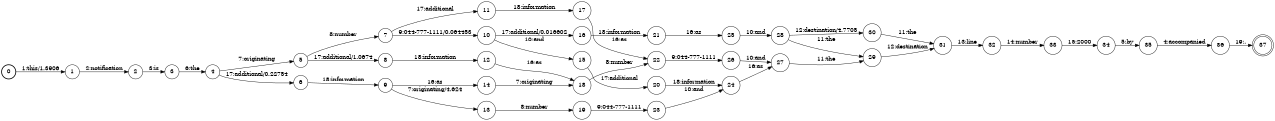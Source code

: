 digraph FST {
rankdir = LR;
size = "8.5,11";
label = "";
center = 1;
orientation = Portrait;
ranksep = "0.4";
nodesep = "0.25";
0 [label = "0", shape = circle, style = bold, fontsize = 14]
	0 -> 1 [label = "1:this/1.3906", fontsize = 14];
1 [label = "1", shape = circle, style = solid, fontsize = 14]
	1 -> 2 [label = "2:notification", fontsize = 14];
2 [label = "2", shape = circle, style = solid, fontsize = 14]
	2 -> 3 [label = "3:is", fontsize = 14];
3 [label = "3", shape = circle, style = solid, fontsize = 14]
	3 -> 4 [label = "6:the", fontsize = 14];
4 [label = "4", shape = circle, style = solid, fontsize = 14]
	4 -> 5 [label = "7:originating", fontsize = 14];
	4 -> 6 [label = "17:additional/0.22754", fontsize = 14];
5 [label = "5", shape = circle, style = solid, fontsize = 14]
	5 -> 7 [label = "8:number", fontsize = 14];
	5 -> 8 [label = "17:additional/1.0674", fontsize = 14];
6 [label = "6", shape = circle, style = solid, fontsize = 14]
	6 -> 9 [label = "18:information", fontsize = 14];
7 [label = "7", shape = circle, style = solid, fontsize = 14]
	7 -> 10 [label = "9:044-777-1111/0.064453", fontsize = 14];
	7 -> 11 [label = "17:additional", fontsize = 14];
8 [label = "8", shape = circle, style = solid, fontsize = 14]
	8 -> 12 [label = "18:information", fontsize = 14];
9 [label = "9", shape = circle, style = solid, fontsize = 14]
	9 -> 13 [label = "7:originating/4.624", fontsize = 14];
	9 -> 14 [label = "16:as", fontsize = 14];
10 [label = "10", shape = circle, style = solid, fontsize = 14]
	10 -> 15 [label = "10:and", fontsize = 14];
	10 -> 16 [label = "17:additional/0.016602", fontsize = 14];
11 [label = "11", shape = circle, style = solid, fontsize = 14]
	11 -> 17 [label = "18:information", fontsize = 14];
12 [label = "12", shape = circle, style = solid, fontsize = 14]
	12 -> 18 [label = "16:as", fontsize = 14];
13 [label = "13", shape = circle, style = solid, fontsize = 14]
	13 -> 19 [label = "8:number", fontsize = 14];
14 [label = "14", shape = circle, style = solid, fontsize = 14]
	14 -> 18 [label = "7:originating", fontsize = 14];
15 [label = "15", shape = circle, style = solid, fontsize = 14]
	15 -> 20 [label = "17:additional", fontsize = 14];
16 [label = "16", shape = circle, style = solid, fontsize = 14]
	16 -> 21 [label = "18:information", fontsize = 14];
17 [label = "17", shape = circle, style = solid, fontsize = 14]
	17 -> 22 [label = "16:as", fontsize = 14];
18 [label = "18", shape = circle, style = solid, fontsize = 14]
	18 -> 22 [label = "8:number", fontsize = 14];
19 [label = "19", shape = circle, style = solid, fontsize = 14]
	19 -> 23 [label = "9:044-777-1111", fontsize = 14];
20 [label = "20", shape = circle, style = solid, fontsize = 14]
	20 -> 24 [label = "18:information", fontsize = 14];
21 [label = "21", shape = circle, style = solid, fontsize = 14]
	21 -> 25 [label = "16:as", fontsize = 14];
22 [label = "22", shape = circle, style = solid, fontsize = 14]
	22 -> 26 [label = "9:044-777-1111", fontsize = 14];
23 [label = "23", shape = circle, style = solid, fontsize = 14]
	23 -> 24 [label = "10:and", fontsize = 14];
24 [label = "24", shape = circle, style = solid, fontsize = 14]
	24 -> 27 [label = "16:as", fontsize = 14];
25 [label = "25", shape = circle, style = solid, fontsize = 14]
	25 -> 28 [label = "10:and", fontsize = 14];
26 [label = "26", shape = circle, style = solid, fontsize = 14]
	26 -> 27 [label = "10:and", fontsize = 14];
27 [label = "27", shape = circle, style = solid, fontsize = 14]
	27 -> 29 [label = "11:the", fontsize = 14];
28 [label = "28", shape = circle, style = solid, fontsize = 14]
	28 -> 29 [label = "11:the", fontsize = 14];
	28 -> 30 [label = "12:destination/4.7705", fontsize = 14];
29 [label = "29", shape = circle, style = solid, fontsize = 14]
	29 -> 31 [label = "12:destination", fontsize = 14];
30 [label = "30", shape = circle, style = solid, fontsize = 14]
	30 -> 31 [label = "11:the", fontsize = 14];
31 [label = "31", shape = circle, style = solid, fontsize = 14]
	31 -> 32 [label = "13:line", fontsize = 14];
32 [label = "32", shape = circle, style = solid, fontsize = 14]
	32 -> 33 [label = "14:number", fontsize = 14];
33 [label = "33", shape = circle, style = solid, fontsize = 14]
	33 -> 34 [label = "15:2000", fontsize = 14];
34 [label = "34", shape = circle, style = solid, fontsize = 14]
	34 -> 35 [label = "5:by", fontsize = 14];
35 [label = "35", shape = circle, style = solid, fontsize = 14]
	35 -> 36 [label = "4:accompanied", fontsize = 14];
36 [label = "36", shape = circle, style = solid, fontsize = 14]
	36 -> 37 [label = "19:.", fontsize = 14];
37 [label = "37", shape = doublecircle, style = solid, fontsize = 14]
}
